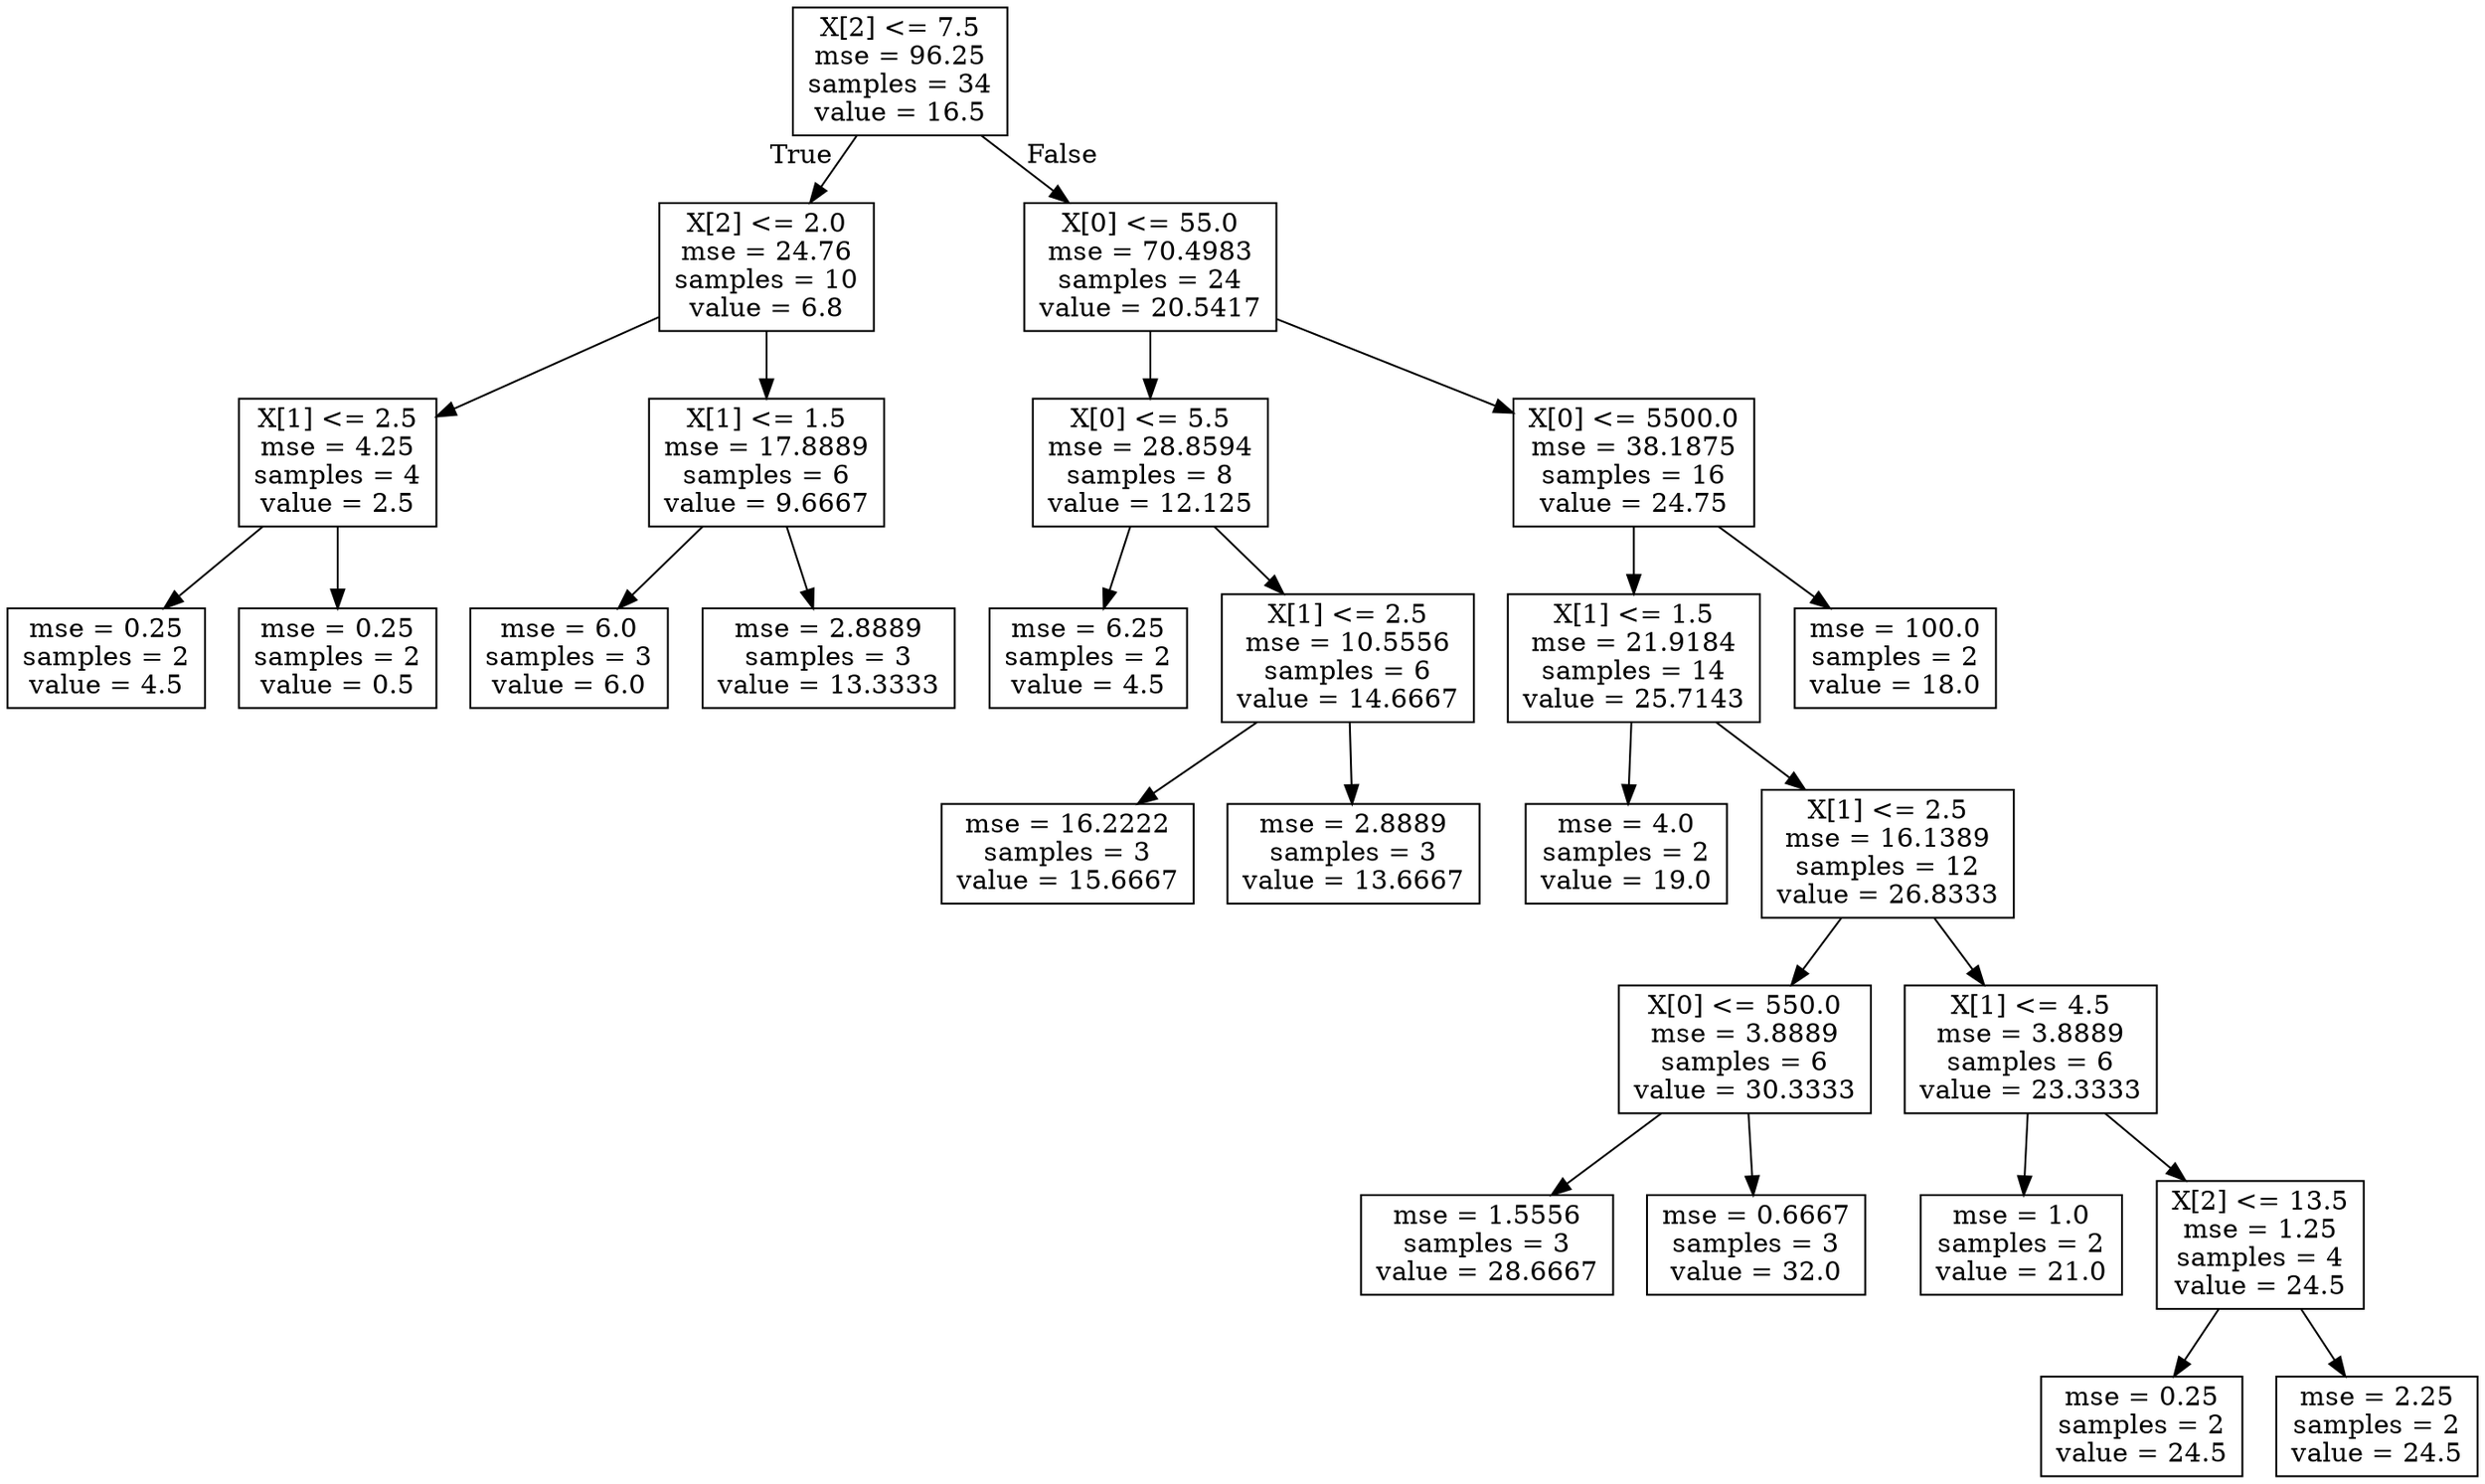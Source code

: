 digraph Tree {
node [shape=box] ;
0 [label="X[2] <= 7.5\nmse = 96.25\nsamples = 34\nvalue = 16.5"] ;
1 [label="X[2] <= 2.0\nmse = 24.76\nsamples = 10\nvalue = 6.8"] ;
0 -> 1 [labeldistance=2.5, labelangle=45, headlabel="True"] ;
2 [label="X[1] <= 2.5\nmse = 4.25\nsamples = 4\nvalue = 2.5"] ;
1 -> 2 ;
3 [label="mse = 0.25\nsamples = 2\nvalue = 4.5"] ;
2 -> 3 ;
4 [label="mse = 0.25\nsamples = 2\nvalue = 0.5"] ;
2 -> 4 ;
5 [label="X[1] <= 1.5\nmse = 17.8889\nsamples = 6\nvalue = 9.6667"] ;
1 -> 5 ;
6 [label="mse = 6.0\nsamples = 3\nvalue = 6.0"] ;
5 -> 6 ;
7 [label="mse = 2.8889\nsamples = 3\nvalue = 13.3333"] ;
5 -> 7 ;
8 [label="X[0] <= 55.0\nmse = 70.4983\nsamples = 24\nvalue = 20.5417"] ;
0 -> 8 [labeldistance=2.5, labelangle=-45, headlabel="False"] ;
9 [label="X[0] <= 5.5\nmse = 28.8594\nsamples = 8\nvalue = 12.125"] ;
8 -> 9 ;
10 [label="mse = 6.25\nsamples = 2\nvalue = 4.5"] ;
9 -> 10 ;
11 [label="X[1] <= 2.5\nmse = 10.5556\nsamples = 6\nvalue = 14.6667"] ;
9 -> 11 ;
12 [label="mse = 16.2222\nsamples = 3\nvalue = 15.6667"] ;
11 -> 12 ;
13 [label="mse = 2.8889\nsamples = 3\nvalue = 13.6667"] ;
11 -> 13 ;
14 [label="X[0] <= 5500.0\nmse = 38.1875\nsamples = 16\nvalue = 24.75"] ;
8 -> 14 ;
15 [label="X[1] <= 1.5\nmse = 21.9184\nsamples = 14\nvalue = 25.7143"] ;
14 -> 15 ;
16 [label="mse = 4.0\nsamples = 2\nvalue = 19.0"] ;
15 -> 16 ;
17 [label="X[1] <= 2.5\nmse = 16.1389\nsamples = 12\nvalue = 26.8333"] ;
15 -> 17 ;
18 [label="X[0] <= 550.0\nmse = 3.8889\nsamples = 6\nvalue = 30.3333"] ;
17 -> 18 ;
19 [label="mse = 1.5556\nsamples = 3\nvalue = 28.6667"] ;
18 -> 19 ;
20 [label="mse = 0.6667\nsamples = 3\nvalue = 32.0"] ;
18 -> 20 ;
21 [label="X[1] <= 4.5\nmse = 3.8889\nsamples = 6\nvalue = 23.3333"] ;
17 -> 21 ;
22 [label="mse = 1.0\nsamples = 2\nvalue = 21.0"] ;
21 -> 22 ;
23 [label="X[2] <= 13.5\nmse = 1.25\nsamples = 4\nvalue = 24.5"] ;
21 -> 23 ;
24 [label="mse = 0.25\nsamples = 2\nvalue = 24.5"] ;
23 -> 24 ;
25 [label="mse = 2.25\nsamples = 2\nvalue = 24.5"] ;
23 -> 25 ;
26 [label="mse = 100.0\nsamples = 2\nvalue = 18.0"] ;
14 -> 26 ;
}
